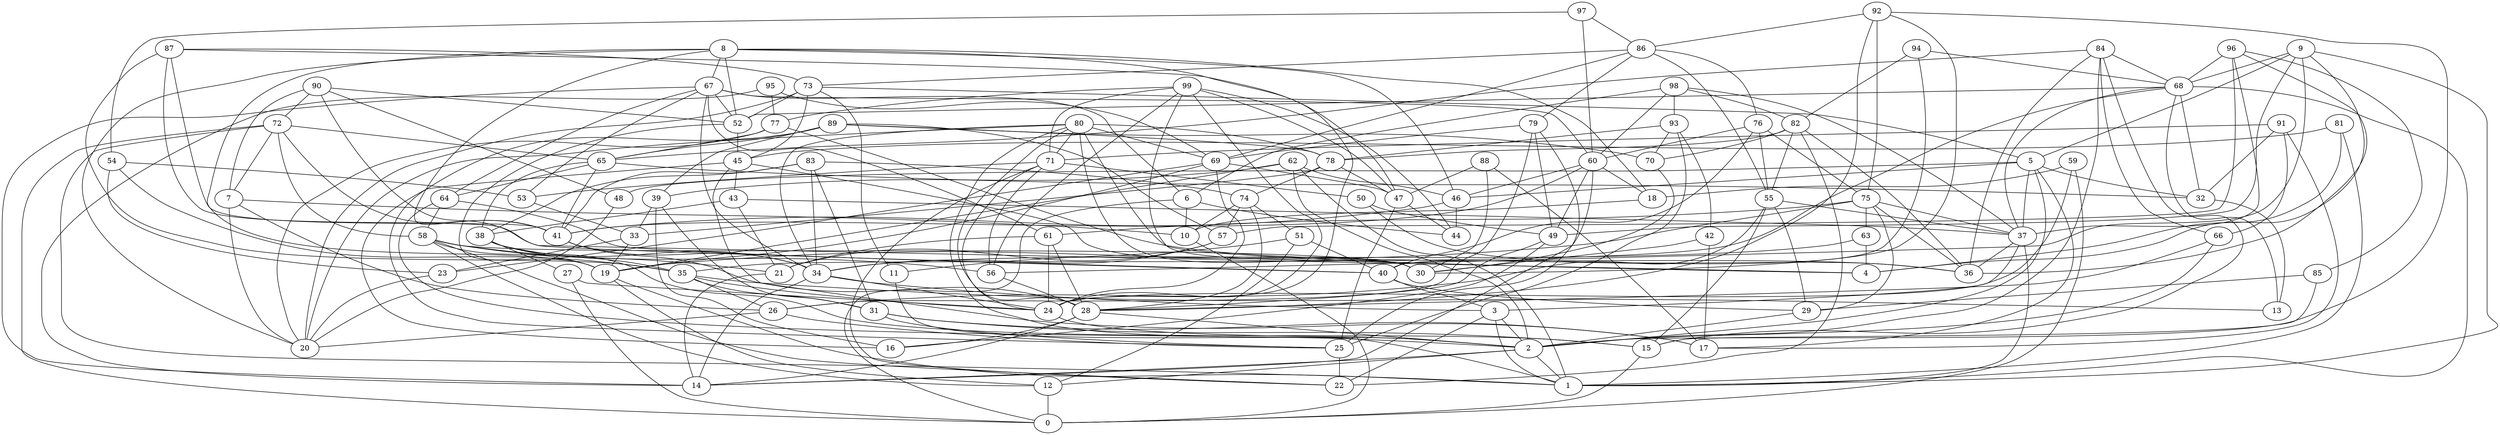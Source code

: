digraph GG_graph {

subgraph G_graph {
edge [color = black]
"24" -> "2" [dir = none]
"64" -> "40" [dir = none]
"64" -> "58" [dir = none]
"64" -> "2" [dir = none]
"51" -> "12" [dir = none]
"51" -> "11" [dir = none]
"51" -> "40" [dir = none]
"18" -> "10" [dir = none]
"97" -> "54" [dir = none]
"97" -> "86" [dir = none]
"97" -> "60" [dir = none]
"74" -> "57" [dir = none]
"74" -> "51" [dir = none]
"74" -> "28" [dir = none]
"74" -> "10" [dir = none]
"87" -> "73" [dir = none]
"87" -> "35" [dir = none]
"87" -> "41" [dir = none]
"87" -> "47" [dir = none]
"87" -> "4" [dir = none]
"91" -> "71" [dir = none]
"91" -> "17" [dir = none]
"91" -> "66" [dir = none]
"91" -> "32" [dir = none]
"94" -> "68" [dir = none]
"94" -> "82" [dir = none]
"94" -> "40" [dir = none]
"33" -> "23" [dir = none]
"33" -> "19" [dir = none]
"6" -> "44" [dir = none]
"6" -> "0" [dir = none]
"6" -> "10" [dir = none]
"98" -> "37" [dir = none]
"98" -> "93" [dir = none]
"98" -> "82" [dir = none]
"98" -> "6" [dir = none]
"98" -> "60" [dir = none]
"78" -> "47" [dir = none]
"78" -> "74" [dir = none]
"78" -> "33" [dir = none]
"93" -> "25" [dir = none]
"93" -> "42" [dir = none]
"93" -> "78" [dir = none]
"93" -> "70" [dir = none]
"54" -> "35" [dir = none]
"54" -> "53" [dir = none]
"54" -> "23" [dir = none]
"53" -> "33" [dir = none]
"77" -> "65" [dir = none]
"77" -> "36" [dir = none]
"77" -> "20" [dir = none]
"88" -> "47" [dir = none]
"88" -> "30" [dir = none]
"88" -> "17" [dir = none]
"42" -> "17" [dir = none]
"42" -> "30" [dir = none]
"70" -> "30" [dir = none]
"66" -> "28" [dir = none]
"66" -> "2" [dir = none]
"49" -> "16" [dir = none]
"49" -> "28" [dir = none]
"41" -> "34" [dir = none]
"41" -> "28" [dir = none]
"39" -> "16" [dir = none]
"39" -> "33" [dir = none]
"39" -> "31" [dir = none]
"32" -> "13" [dir = none]
"8" -> "46" [dir = none]
"8" -> "52" [dir = none]
"8" -> "19" [dir = none]
"8" -> "67" [dir = none]
"8" -> "20" [dir = none]
"8" -> "41" [dir = none]
"8" -> "24" [dir = none]
"8" -> "18" [dir = none]
"35" -> "31" [dir = none]
"35" -> "13" [dir = none]
"35" -> "24" [dir = none]
"35" -> "26" [dir = none]
"82" -> "55" [dir = none]
"82" -> "36" [dir = none]
"82" -> "22" [dir = none]
"82" -> "70" [dir = none]
"82" -> "78" [dir = none]
"89" -> "70" [dir = none]
"89" -> "78" [dir = none]
"89" -> "57" [dir = none]
"89" -> "65" [dir = none]
"89" -> "25" [dir = none]
"89" -> "39" [dir = none]
"83" -> "34" [dir = none]
"83" -> "74" [dir = none]
"83" -> "31" [dir = none]
"83" -> "41" [dir = none]
"83" -> "38" [dir = none]
"23" -> "20" [dir = none]
"57" -> "34" [dir = none]
"57" -> "21" [dir = none]
"45" -> "43" [dir = none]
"45" -> "30" [dir = none]
"45" -> "17" [dir = none]
"45" -> "16" [dir = none]
"31" -> "17" [dir = none]
"31" -> "25" [dir = none]
"31" -> "15" [dir = none]
"85" -> "29" [dir = none]
"85" -> "15" [dir = none]
"9" -> "4" [dir = none]
"9" -> "49" [dir = none]
"9" -> "56" [dir = none]
"9" -> "1" [dir = none]
"9" -> "68" [dir = none]
"9" -> "5" [dir = none]
"71" -> "24" [dir = none]
"71" -> "53" [dir = none]
"71" -> "22" [dir = none]
"71" -> "50" [dir = none]
"71" -> "56" [dir = none]
"92" -> "2" [dir = none]
"92" -> "86" [dir = none]
"92" -> "28" [dir = none]
"92" -> "75" [dir = none]
"92" -> "30" [dir = none]
"48" -> "20" [dir = none]
"38" -> "15" [dir = none]
"38" -> "35" [dir = none]
"38" -> "34" [dir = none]
"38" -> "27" [dir = none]
"61" -> "21" [dir = none]
"61" -> "24" [dir = none]
"61" -> "28" [dir = none]
"50" -> "49" [dir = none]
"50" -> "36" [dir = none]
"59" -> "24" [dir = none]
"59" -> "18" [dir = none]
"59" -> "0" [dir = none]
"67" -> "14" [dir = none]
"67" -> "60" [dir = none]
"67" -> "34" [dir = none]
"67" -> "52" [dir = none]
"67" -> "6" [dir = none]
"67" -> "61" [dir = none]
"67" -> "53" [dir = none]
"67" -> "64" [dir = none]
"5" -> "32" [dir = none]
"5" -> "37" [dir = none]
"5" -> "17" [dir = none]
"5" -> "48" [dir = none]
"5" -> "46" [dir = none]
"5" -> "2" [dir = none]
"15" -> "0" [dir = none]
"63" -> "34" [dir = none]
"63" -> "4" [dir = none]
"76" -> "75" [dir = none]
"76" -> "40" [dir = none]
"76" -> "60" [dir = none]
"76" -> "55" [dir = none]
"2" -> "14" [dir = none]
"2" -> "12" [dir = none]
"2" -> "1" [dir = none]
"25" -> "22" [dir = none]
"7" -> "10" [dir = none]
"7" -> "26" [dir = none]
"7" -> "20" [dir = none]
"65" -> "64" [dir = none]
"65" -> "38" [dir = none]
"65" -> "41" [dir = none]
"65" -> "32" [dir = none]
"72" -> "58" [dir = none]
"72" -> "65" [dir = none]
"72" -> "1" [dir = none]
"72" -> "7" [dir = none]
"72" -> "41" [dir = none]
"72" -> "0" [dir = none]
"75" -> "37" [dir = none]
"75" -> "61" [dir = none]
"75" -> "19" [dir = none]
"75" -> "36" [dir = none]
"75" -> "63" [dir = none]
"75" -> "29" [dir = none]
"73" -> "11" [dir = none]
"73" -> "45" [dir = none]
"73" -> "20" [dir = none]
"73" -> "5" [dir = none]
"73" -> "52" [dir = none]
"28" -> "16" [dir = none]
"28" -> "14" [dir = none]
"28" -> "2" [dir = none]
"21" -> "14" [dir = none]
"26" -> "25" [dir = none]
"26" -> "20" [dir = none]
"29" -> "2" [dir = none]
"99" -> "77" [dir = none]
"99" -> "30" [dir = none]
"99" -> "44" [dir = none]
"99" -> "56" [dir = none]
"99" -> "47" [dir = none]
"99" -> "24" [dir = none]
"99" -> "71" [dir = none]
"10" -> "0" [dir = none]
"27" -> "24" [dir = none]
"27" -> "0" [dir = none]
"56" -> "28" [dir = none]
"79" -> "14" [dir = none]
"79" -> "26" [dir = none]
"79" -> "69" [dir = none]
"79" -> "49" [dir = none]
"12" -> "0" [dir = none]
"96" -> "37" [dir = none]
"96" -> "68" [dir = none]
"96" -> "36" [dir = none]
"96" -> "57" [dir = none]
"96" -> "85" [dir = none]
"43" -> "21" [dir = none]
"43" -> "37" [dir = none]
"43" -> "38" [dir = none]
"47" -> "44" [dir = none]
"47" -> "25" [dir = none]
"40" -> "29" [dir = none]
"40" -> "3" [dir = none]
"68" -> "35" [dir = none]
"68" -> "32" [dir = none]
"68" -> "52" [dir = none]
"68" -> "1" [dir = none]
"68" -> "37" [dir = none]
"68" -> "13" [dir = none]
"90" -> "52" [dir = none]
"90" -> "40" [dir = none]
"90" -> "72" [dir = none]
"90" -> "48" [dir = none]
"90" -> "7" [dir = none]
"11" -> "1" [dir = none]
"95" -> "77" [dir = none]
"95" -> "14" [dir = none]
"95" -> "69" [dir = none]
"81" -> "4" [dir = none]
"81" -> "45" [dir = none]
"81" -> "1" [dir = none]
"19" -> "1" [dir = none]
"19" -> "12" [dir = none]
"69" -> "24" [dir = none]
"69" -> "19" [dir = none]
"69" -> "23" [dir = none]
"69" -> "47" [dir = none]
"46" -> "41" [dir = none]
"46" -> "44" [dir = none]
"37" -> "36" [dir = none]
"37" -> "3" [dir = none]
"37" -> "1" [dir = none]
"86" -> "79" [dir = none]
"86" -> "73" [dir = none]
"86" -> "69" [dir = none]
"86" -> "55" [dir = none]
"86" -> "76" [dir = none]
"55" -> "37" [dir = none]
"55" -> "29" [dir = none]
"55" -> "15" [dir = none]
"55" -> "26" [dir = none]
"3" -> "2" [dir = none]
"3" -> "22" [dir = none]
"3" -> "1" [dir = none]
"62" -> "1" [dir = none]
"62" -> "39" [dir = none]
"62" -> "46" [dir = none]
"62" -> "2" [dir = none]
"62" -> "19" [dir = none]
"60" -> "25" [dir = none]
"60" -> "41" [dir = none]
"60" -> "49" [dir = none]
"60" -> "18" [dir = none]
"60" -> "46" [dir = none]
"34" -> "24" [dir = none]
"34" -> "3" [dir = none]
"34" -> "14" [dir = none]
"80" -> "28" [dir = none]
"80" -> "4" [dir = none]
"80" -> "30" [dir = none]
"80" -> "71" [dir = none]
"80" -> "78" [dir = none]
"80" -> "34" [dir = none]
"80" -> "20" [dir = none]
"80" -> "69" [dir = none]
"80" -> "2" [dir = none]
"84" -> "15" [dir = none]
"84" -> "65" [dir = none]
"84" -> "36" [dir = none]
"84" -> "2" [dir = none]
"84" -> "68" [dir = none]
"84" -> "66" [dir = none]
"58" -> "12" [dir = none]
"58" -> "22" [dir = none]
"58" -> "30" [dir = none]
"58" -> "56" [dir = none]
"58" -> "19" [dir = none]
"58" -> "21" [dir = none]
"52" -> "19" [dir = none]
"52" -> "45" [dir = none]
}

}
